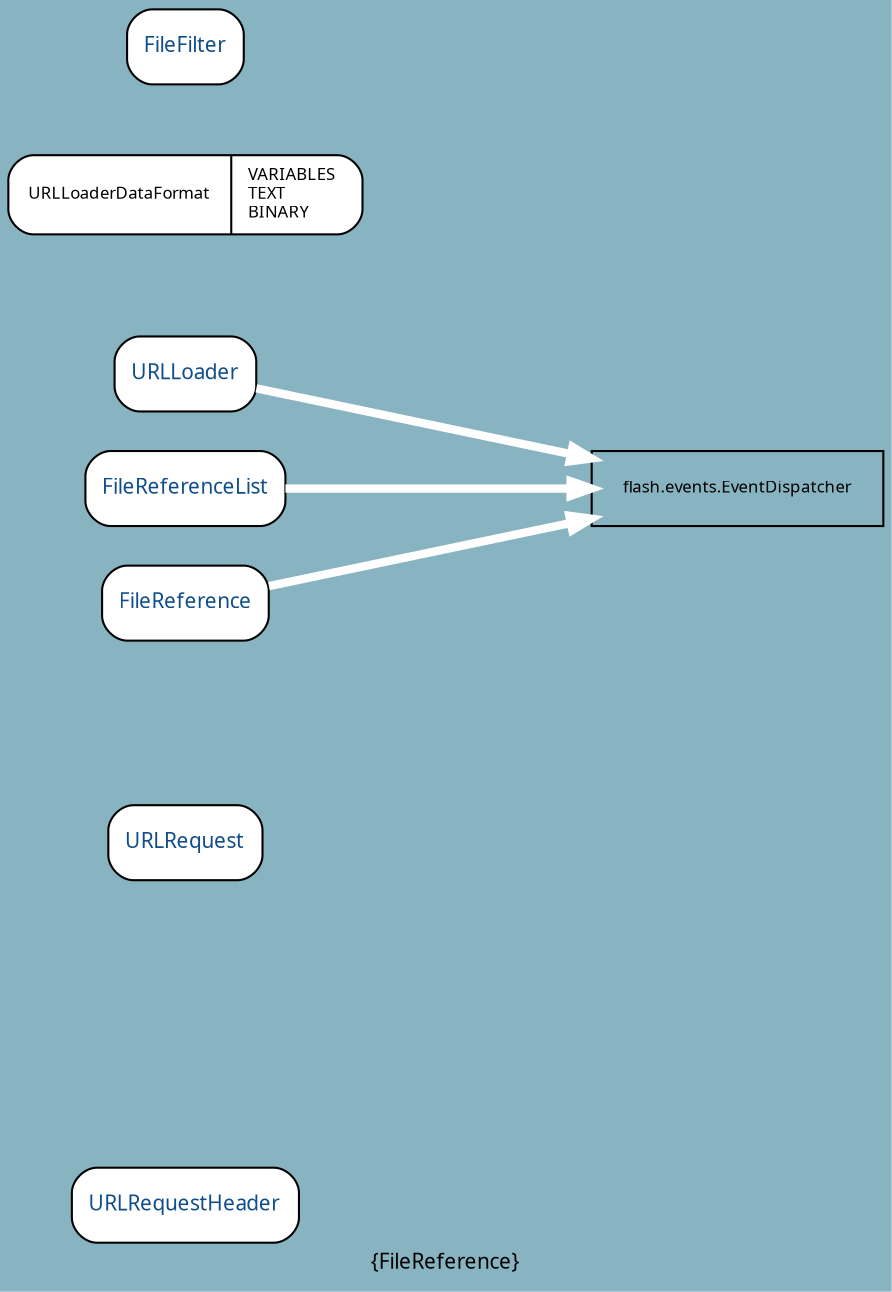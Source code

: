 digraph uml {
	graph [label="Package: flash.net Inheritance", ratio=compress, rankdir=LR, size="24,12", overlap=false, fontname=Sans, fontsize=10, bgcolor="#88B3C1", fontcolor=black];
	node [label="\N", fontname=Sans, fontsize=8, shape=record, color=black, fontcolor=black];
	edge [fontname=Sans, fontsize=8, minlen=3, color=black, fontcolor=black];
	graph [label="{FileReference}",
		lp="213,10",
		bb="0,0,426,610"];
	"flash.net.URLRequestHeader" [label="{URLRequestHeader}", fontsize=10, fontcolor="#104E8B", style="rounded,filled", fillcolor=white, URL="../types/flash/net/URLRequestHeader.html", tooltip=URLRequestHeader, portPos=e, pos="86,39", rects="32,21,140,57", width="1.50", height="0.50"];
	"flash.net.URLRequest" [label="{URLRequest}", fontsize=10, fontcolor="#104E8B", style="rounded,filled", fillcolor=white, URL="../types/flash/net/URLRequest.html", tooltip=URLRequest, portPos=e, pos="86,214", rects="50,196,123,232", width="1.00", height="0.50"];
	"flash.net.URLLoader" [label="{URLLoader}", fontsize=10, fontcolor="#104E8B", style="rounded,filled", fillcolor=white, URL="../types/flash/net/URLLoader.html", tooltip=URLLoader, portPos=e, pos="86,437", rects="52,419,120,455", width="0.94", height="0.50"];
	"flash.events.EventDispatcher" [pos="355,383", rects="285,365,426,401", width="1.94", height="0.50"];
	"flash.net.FileReferenceList" [label="{FileReferenceList}", fontsize=10, fontcolor="#104E8B", style="rounded,filled", fillcolor=white, URL="../types/flash/net/FileReferenceList.html", tooltip=FileReferenceList, portPos=e, pos="86,383", rects="39,365,134,401", width="1.31", height="0.50"];
	"flash.net.URLLoaderDataFormat" [label="{URLLoaderDataFormat|VARIABLES\lTEXT\lBINARY\l}", style="rounded,filled", fillcolor=white, pos="86,522", rects="1,503,112,541 112,503,172,541", width="2.36", height="0.53"];
	"flash.net.FileFilter" [label="{FileFilter}", fontsize=10, fontcolor="#104E8B", style="rounded,filled", fillcolor=white, URL="../types/flash/net/FileFilter.html", tooltip=FileFilter, portPos=e, pos="86,592", rects="59,574,113,610", width="0.75", height="0.50"];
	"flash.net.FileReference" [label="{FileReference}", fontsize=10, fontcolor="#104E8B", style="rounded,filled", fillcolor=white, URL="../types/flash/net/FileReference.html", tooltip=FileReference, portPos=e, pos="86,329", rects="47,311,125,347", width="1.08", height="0.50"];
	"flash.net.URLLoader" -> "flash.events.EventDispatcher" [color=white, style="setlinewidth(4)", arrowhead=normal, arrowsize="1.0", pos="e,285,397 120,430 159,422 224,410 275,399"];
	"flash.net.FileReferenceList" -> "flash.events.EventDispatcher" [color=white, style="setlinewidth(4)", arrowhead=normal, arrowsize="1.0", pos="e,285,383 134,383 173,383 229,383 275,383"];
	"flash.net.FileReference" -> "flash.events.EventDispatcher" [color=white, style="setlinewidth(4)", arrowhead=normal, arrowsize="1.0", pos="e,285,369 125,337 164,344 225,357 275,367"];
}
